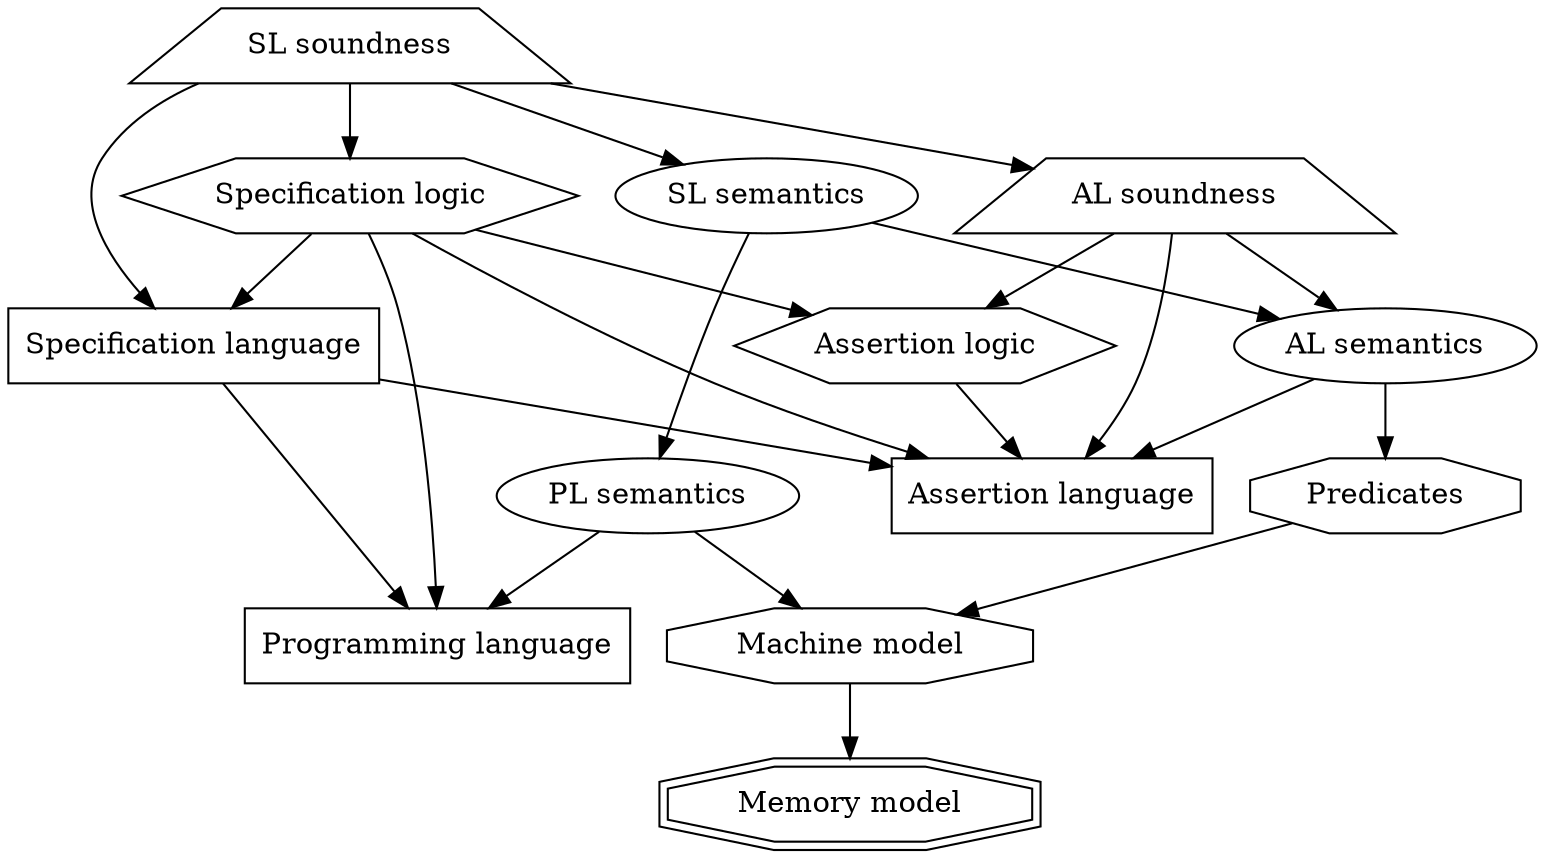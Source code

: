 digraph G {
	
	{ rank=sink; center=true; 
		memory_model[shape=doubleoctagon,label="Memory model",fillcolor=white, style=filled,fillcolor=white, style=filled];
	}
	
	
		programming_language[shape=box,label="Programming language",group="PL",fillcolor=white, style=filled];
		programming_model[shape=octagon,label="Machine model",group="PL",fillcolor=white, style=filled];
		assertion_language[shape=box,label="Assertion language",group="AL",fillcolor=white, style=filled];
		
		predicates[shape=octagon,label="Predicates",group="AL",fillcolor=white, style=filled];

	


		specification_language[shape=box,label="Specification language",group="SL",fillcolor=white, style=filled];


		programming_language_semantics[shape=ellipse,label="PL semantics",group="PL",fillcolor=white, style=filled];
		assertion_language_semantics[shape=ellipse,label="AL semantics",group="AL",fillcolor=white, style=filled];
		specification_semantics[shape=ellipse,label="SL semantics",group="SL",fillcolor=white, style=filled];
		assertion_logic_soundness[shape=trapezium,label="AL soundness",group="AL",fillcolor=white, style=filled];

		assertion_logic[shape=hexagon,label="Assertion logic",group="AL",fillcolor=white, style=filled];
		specification_logic[shape=hexagon,label="Specification logic",group="SL",fillcolor=white, style=filled];

	

		specification_logic_soundness[shape=trapezium,label="SL soundness",group="SL",fillcolor=white, style=filled];






	specification_logic -> specification_language;
	specification_logic -> assertion_language;
	specification_logic -> assertion_logic;
	specification_logic -> programming_language;
	
	specification_language -> assertion_language;
	specification_language -> programming_language;
	
	assertion_logic -> assertion_language; 
	
	specification_semantics -> assertion_language_semantics;
	specification_semantics -> programming_language_semantics;
	
	assertion_language_semantics -> predicates;
	assertion_language_semantics -> assertion_language;
	
	
	predicates -> programming_model;
	
	programming_language_semantics -> programming_model;
	programming_language_semantics -> programming_language;

	programming_model -> memory_model;
	
	assertion_logic_soundness -> assertion_logic;
	assertion_logic_soundness -> assertion_language;
	assertion_logic_soundness -> assertion_language_semantics;
	
	specification_logic_soundness -> specification_logic;
	specification_logic_soundness -> assertion_logic_soundness;
	specification_logic_soundness -> specification_language;
	specification_logic_soundness -> specification_semantics;

	
}